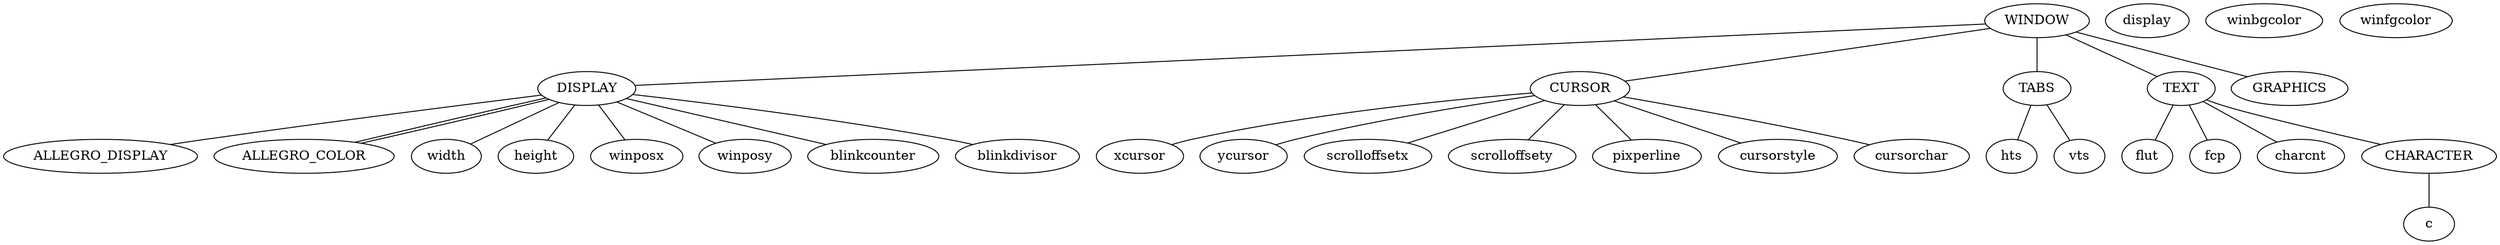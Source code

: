 graph {
    WINDOW -- DISPLAY
    WINDOW -- CURSOR
    WINDOW -- TABS
    WINDOW -- TEXT
    WINDOW -- GRAPHICS
    DISPLAY -- ALLEGRO_DISPLAY display
    DISPLAY -- ALLEGRO_COLOR winbgcolor
    DISPLAY -- ALLEGRO_COLOR winfgcolor
    DISPLAY -- width
    DISPLAY -- height
    DISPLAY -- winposx
    DISPLAY -- winposy
    DISPLAY -- blinkcounter
    DISPLAY -- blinkdivisor
    CURSOR -- xcursor
    CURSOR -- ycursor
    CURSOR -- scrolloffsetx
    CURSOR -- scrolloffsety
    CURSOR -- pixperline
    CURSOR -- cursorstyle
    CURSOR -- cursorchar
    TABS -- hts
    TABS -- vts
    TEXT -- flut
    TEXT -- fcp
    TEXT -- charcnt
    TEXT -- CHARACTER
    CHARACTER -- c
}
